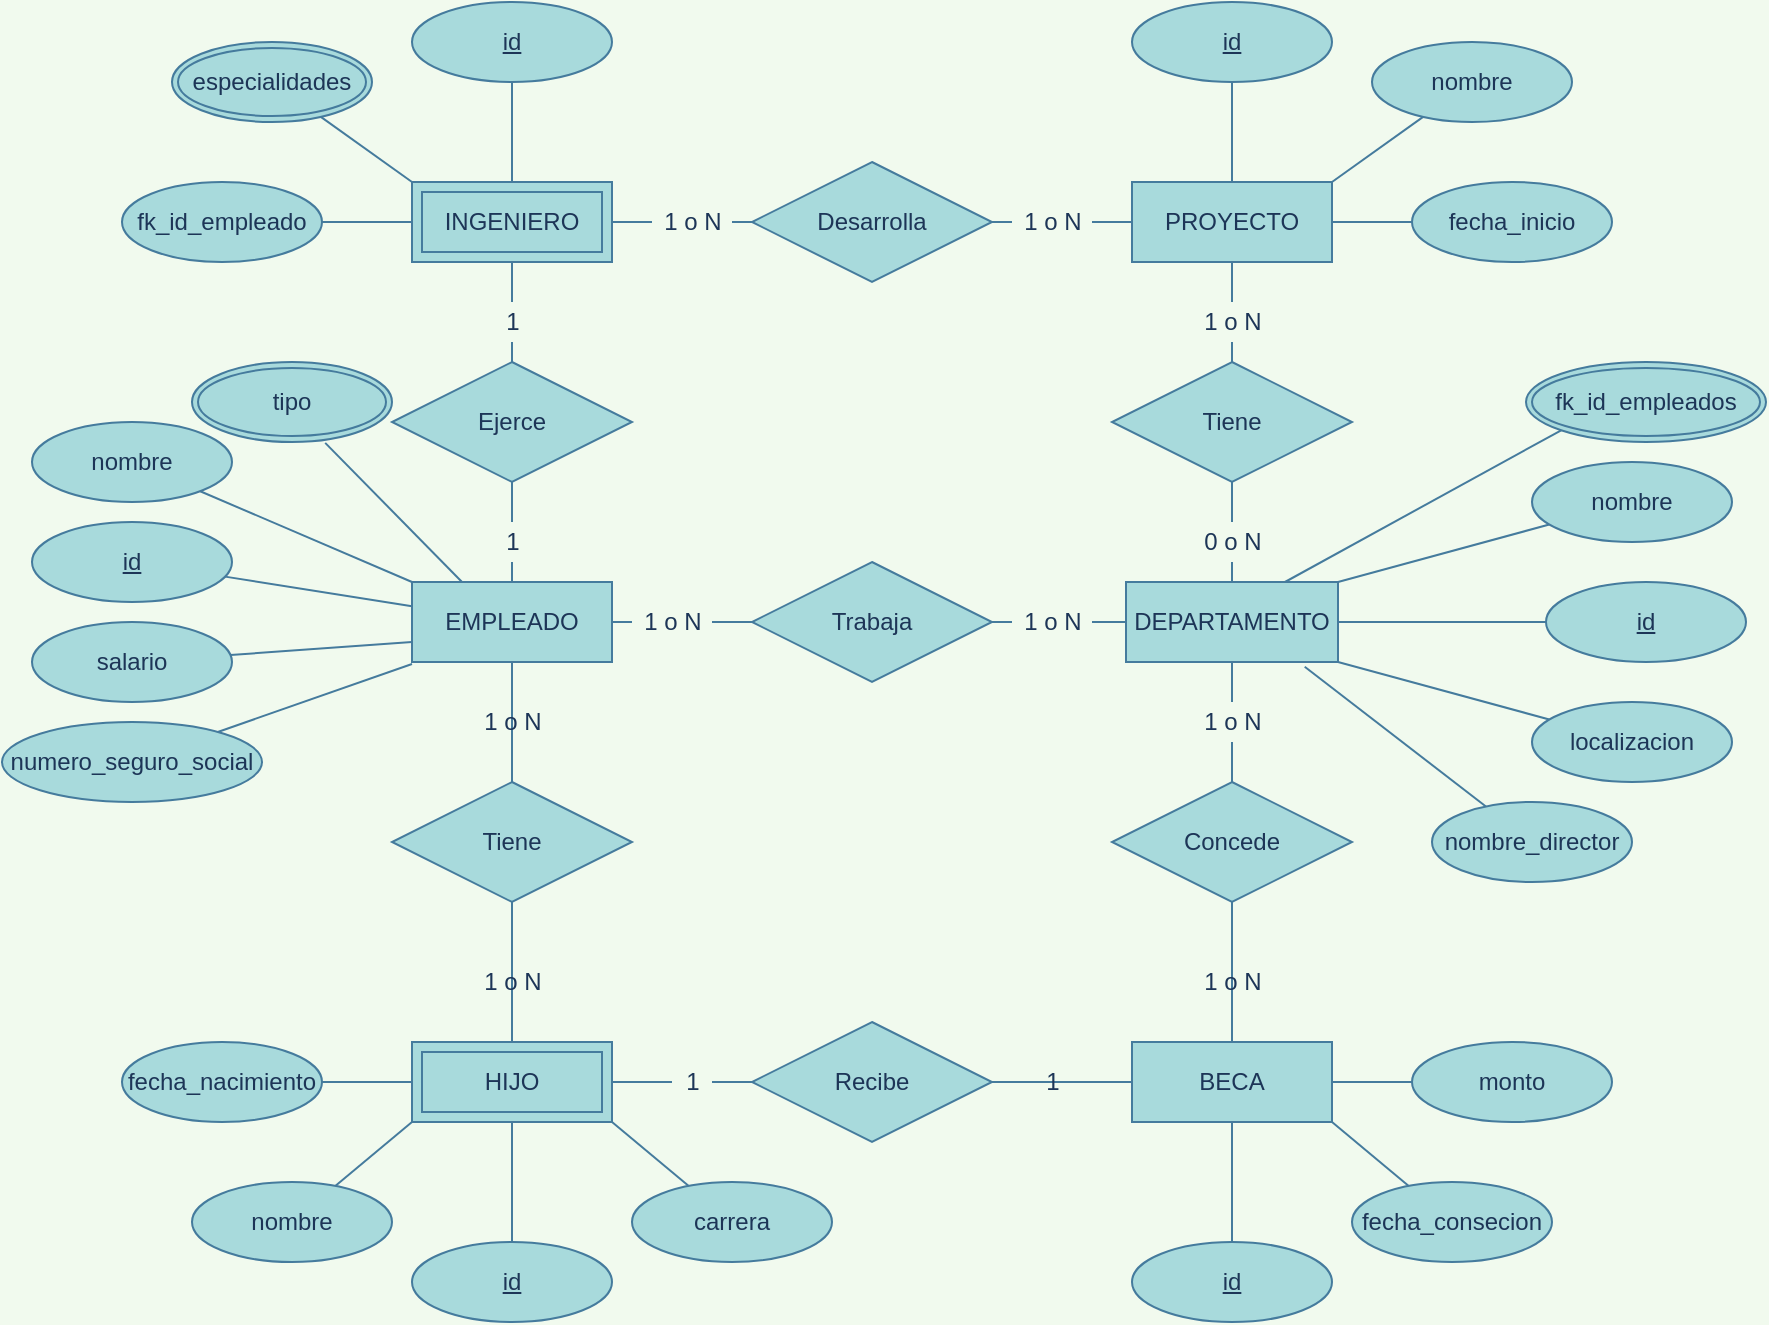 <mxfile>
    <diagram id="S0jPSRO_UeOeGPsISbFn" name="Page-1">
        <mxGraphModel dx="1806" dy="1589" grid="1" gridSize="10" guides="1" tooltips="1" connect="1" arrows="1" fold="1" page="1" pageScale="1" pageWidth="827" pageHeight="1169" background="#F1FAEE" math="0" shadow="0">
            <root>
                <mxCell id="0"/>
                <mxCell id="1" parent="0"/>
                <mxCell id="2" value="EMPLEADO" style="whiteSpace=wrap;html=1;align=center;rounded=0;sketch=0;strokeColor=#457B9D;fillColor=#A8DADC;fontColor=#1D3557;" parent="1" vertex="1">
                    <mxGeometry x="160" y="140" width="100" height="40" as="geometry"/>
                </mxCell>
                <mxCell id="13" style="edgeStyle=none;rounded=1;sketch=0;orthogonalLoop=1;jettySize=auto;html=1;entryX=0.5;entryY=1;entryDx=0;entryDy=0;endArrow=none;endFill=0;strokeColor=#457B9D;fillColor=#A8DADC;fontColor=#1D3557;labelBackgroundColor=#F1FAEE;" parent="1" source="3" target="12" edge="1">
                    <mxGeometry relative="1" as="geometry">
                        <mxPoint x="215" y="340" as="targetPoint"/>
                    </mxGeometry>
                </mxCell>
                <mxCell id="3" value="HIJO" style="shape=ext;margin=3;double=1;whiteSpace=wrap;html=1;align=center;rounded=0;sketch=0;strokeColor=#457B9D;fillColor=#A8DADC;fontColor=#1D3557;" parent="1" vertex="1">
                    <mxGeometry x="160" y="370" width="100" height="40" as="geometry"/>
                </mxCell>
                <mxCell id="16" style="edgeStyle=none;rounded=1;sketch=0;orthogonalLoop=1;jettySize=auto;html=1;endArrow=none;endFill=0;strokeColor=#457B9D;fillColor=#A8DADC;fontColor=#1D3557;labelBackgroundColor=#F1FAEE;" parent="1" source="4" target="15" edge="1">
                    <mxGeometry relative="1" as="geometry"/>
                </mxCell>
                <mxCell id="23" style="edgeStyle=none;rounded=1;sketch=0;orthogonalLoop=1;jettySize=auto;html=1;endArrow=none;endFill=0;strokeColor=#457B9D;fillColor=#A8DADC;fontColor=#1D3557;labelBackgroundColor=#F1FAEE;entryX=0.5;entryY=1;entryDx=0;entryDy=0;" parent="1" source="4" target="21" edge="1">
                    <mxGeometry relative="1" as="geometry">
                        <mxPoint x="570" y="340" as="targetPoint"/>
                    </mxGeometry>
                </mxCell>
                <mxCell id="4" value="BECA" style="whiteSpace=wrap;html=1;align=center;rounded=0;sketch=0;strokeColor=#457B9D;fillColor=#A8DADC;fontColor=#1D3557;" parent="1" vertex="1">
                    <mxGeometry x="520" y="370" width="100" height="40" as="geometry"/>
                </mxCell>
                <mxCell id="5" value="INGENIERO" style="shape=ext;margin=3;double=1;whiteSpace=wrap;html=1;align=center;rounded=0;sketch=0;strokeColor=#457B9D;fillColor=#A8DADC;fontColor=#1D3557;" parent="1" vertex="1">
                    <mxGeometry x="160" y="-60" width="100" height="40" as="geometry"/>
                </mxCell>
                <mxCell id="25" style="edgeStyle=none;rounded=1;sketch=0;orthogonalLoop=1;jettySize=auto;html=1;entryX=0.5;entryY=1;entryDx=0;entryDy=0;endArrow=none;endFill=0;strokeColor=#457B9D;fillColor=#A8DADC;fontColor=#1D3557;labelBackgroundColor=#F1FAEE;" parent="1" source="94" target="24" edge="1">
                    <mxGeometry relative="1" as="geometry"/>
                </mxCell>
                <mxCell id="6" value="DEPARTAMENTO" style="whiteSpace=wrap;html=1;align=center;rounded=0;sketch=0;strokeColor=#457B9D;fillColor=#A8DADC;fontColor=#1D3557;" parent="1" vertex="1">
                    <mxGeometry x="517" y="140" width="106" height="40" as="geometry"/>
                </mxCell>
                <mxCell id="7" value="PROYECTO" style="whiteSpace=wrap;html=1;align=center;rounded=0;sketch=0;strokeColor=#457B9D;fillColor=#A8DADC;fontColor=#1D3557;" parent="1" vertex="1">
                    <mxGeometry x="520" y="-60" width="100" height="40" as="geometry"/>
                </mxCell>
                <mxCell id="9" style="rounded=1;sketch=0;orthogonalLoop=1;jettySize=auto;html=1;strokeColor=#457B9D;fillColor=#A8DADC;fontColor=#1D3557;endArrow=none;endFill=0;labelBackgroundColor=#F1FAEE;" parent="1" source="63" target="5" edge="1">
                    <mxGeometry relative="1" as="geometry"/>
                </mxCell>
                <mxCell id="10" style="edgeStyle=none;rounded=1;sketch=0;orthogonalLoop=1;jettySize=auto;html=1;endArrow=none;endFill=0;strokeColor=#457B9D;fillColor=#A8DADC;fontColor=#1D3557;labelBackgroundColor=#F1FAEE;" parent="1" source="61" target="2" edge="1">
                    <mxGeometry relative="1" as="geometry"/>
                </mxCell>
                <mxCell id="8" value="Ejerce" style="shape=rhombus;perimeter=rhombusPerimeter;whiteSpace=wrap;html=1;align=center;rounded=0;sketch=0;strokeColor=#457B9D;fillColor=#A8DADC;fontColor=#1D3557;" parent="1" vertex="1">
                    <mxGeometry x="150" y="30" width="120" height="60" as="geometry"/>
                </mxCell>
                <mxCell id="14" style="edgeStyle=none;rounded=1;sketch=0;orthogonalLoop=1;jettySize=auto;html=1;entryX=0.5;entryY=1;entryDx=0;entryDy=0;endArrow=none;endFill=0;strokeColor=#457B9D;fillColor=#A8DADC;fontColor=#1D3557;labelBackgroundColor=#F1FAEE;" parent="1" source="12" target="2" edge="1">
                    <mxGeometry relative="1" as="geometry"/>
                </mxCell>
                <mxCell id="12" value="Tiene" style="shape=rhombus;perimeter=rhombusPerimeter;whiteSpace=wrap;html=1;align=center;rounded=0;sketch=0;strokeColor=#457B9D;fillColor=#A8DADC;fontColor=#1D3557;" parent="1" vertex="1">
                    <mxGeometry x="150" y="240" width="120" height="60" as="geometry"/>
                </mxCell>
                <mxCell id="17" style="edgeStyle=none;rounded=1;sketch=0;orthogonalLoop=1;jettySize=auto;html=1;entryX=1;entryY=0.5;entryDx=0;entryDy=0;endArrow=none;endFill=0;strokeColor=#457B9D;fillColor=#A8DADC;fontColor=#1D3557;labelBackgroundColor=#F1FAEE;" parent="1" source="71" target="3" edge="1">
                    <mxGeometry relative="1" as="geometry"/>
                </mxCell>
                <mxCell id="15" value="Recibe" style="shape=rhombus;perimeter=rhombusPerimeter;whiteSpace=wrap;html=1;align=center;rounded=0;sketch=0;strokeColor=#457B9D;fillColor=#A8DADC;fontColor=#1D3557;" parent="1" vertex="1">
                    <mxGeometry x="330" y="360" width="120" height="60" as="geometry"/>
                </mxCell>
                <mxCell id="19" style="edgeStyle=none;rounded=1;sketch=0;orthogonalLoop=1;jettySize=auto;html=1;entryX=1;entryY=0.5;entryDx=0;entryDy=0;endArrow=none;endFill=0;strokeColor=#457B9D;fillColor=#A8DADC;fontColor=#1D3557;labelBackgroundColor=#F1FAEE;" parent="1" source="57" target="2" edge="1">
                    <mxGeometry relative="1" as="geometry"/>
                </mxCell>
                <mxCell id="20" style="edgeStyle=none;rounded=1;sketch=0;orthogonalLoop=1;jettySize=auto;html=1;endArrow=none;endFill=0;strokeColor=#457B9D;fillColor=#A8DADC;fontColor=#1D3557;labelBackgroundColor=#F1FAEE;" parent="1" source="59" target="6" edge="1">
                    <mxGeometry relative="1" as="geometry"/>
                </mxCell>
                <mxCell id="18" value="Trabaja" style="shape=rhombus;perimeter=rhombusPerimeter;whiteSpace=wrap;html=1;align=center;rounded=0;sketch=0;strokeColor=#457B9D;fillColor=#A8DADC;fontColor=#1D3557;" parent="1" vertex="1">
                    <mxGeometry x="330" y="130" width="120" height="60" as="geometry"/>
                </mxCell>
                <mxCell id="22" style="edgeStyle=none;rounded=1;sketch=0;orthogonalLoop=1;jettySize=auto;html=1;entryX=0.5;entryY=1;entryDx=0;entryDy=0;endArrow=none;endFill=0;strokeColor=#457B9D;fillColor=#A8DADC;fontColor=#1D3557;labelBackgroundColor=#F1FAEE;" parent="1" source="75" target="6" edge="1">
                    <mxGeometry relative="1" as="geometry"/>
                </mxCell>
                <mxCell id="21" value="Concede" style="shape=rhombus;perimeter=rhombusPerimeter;whiteSpace=wrap;html=1;align=center;rounded=0;sketch=0;strokeColor=#457B9D;fillColor=#A8DADC;fontColor=#1D3557;" parent="1" vertex="1">
                    <mxGeometry x="510" y="240" width="120" height="60" as="geometry"/>
                </mxCell>
                <mxCell id="26" style="edgeStyle=none;rounded=1;sketch=0;orthogonalLoop=1;jettySize=auto;html=1;endArrow=none;endFill=0;strokeColor=#457B9D;fillColor=#A8DADC;fontColor=#1D3557;labelBackgroundColor=#F1FAEE;" parent="1" source="96" target="7" edge="1">
                    <mxGeometry relative="1" as="geometry"/>
                </mxCell>
                <mxCell id="24" value="Tiene" style="shape=rhombus;perimeter=rhombusPerimeter;whiteSpace=wrap;html=1;align=center;rounded=0;sketch=0;strokeColor=#457B9D;fillColor=#A8DADC;fontColor=#1D3557;" parent="1" vertex="1">
                    <mxGeometry x="510" y="30" width="120" height="60" as="geometry"/>
                </mxCell>
                <mxCell id="28" style="edgeStyle=none;rounded=1;sketch=0;orthogonalLoop=1;jettySize=auto;html=1;endArrow=none;endFill=0;strokeColor=#457B9D;fillColor=#A8DADC;fontColor=#1D3557;labelBackgroundColor=#F1FAEE;" parent="1" source="65" target="5" edge="1">
                    <mxGeometry relative="1" as="geometry"/>
                </mxCell>
                <mxCell id="29" style="edgeStyle=none;rounded=1;sketch=0;orthogonalLoop=1;jettySize=auto;html=1;endArrow=none;endFill=0;strokeColor=#457B9D;fillColor=#A8DADC;fontColor=#1D3557;labelBackgroundColor=#F1FAEE;" parent="1" source="67" target="7" edge="1">
                    <mxGeometry relative="1" as="geometry"/>
                </mxCell>
                <mxCell id="27" value="Desarrolla" style="shape=rhombus;perimeter=rhombusPerimeter;whiteSpace=wrap;html=1;align=center;rounded=0;sketch=0;strokeColor=#457B9D;fillColor=#A8DADC;fontColor=#1D3557;" parent="1" vertex="1">
                    <mxGeometry x="330" y="-70" width="120" height="60" as="geometry"/>
                </mxCell>
                <mxCell id="32" style="rounded=1;sketch=0;orthogonalLoop=1;jettySize=auto;html=1;strokeColor=#457B9D;fillColor=#A8DADC;fontColor=#1D3557;endArrow=none;endFill=0;" edge="1" parent="1" source="31" target="2">
                    <mxGeometry relative="1" as="geometry"/>
                </mxCell>
                <mxCell id="31" value="id" style="ellipse;whiteSpace=wrap;html=1;align=center;fontStyle=4;rounded=0;sketch=0;strokeColor=#457B9D;fillColor=#A8DADC;fontColor=#1D3557;" vertex="1" parent="1">
                    <mxGeometry x="-30" y="110" width="100" height="40" as="geometry"/>
                </mxCell>
                <mxCell id="34" style="edgeStyle=none;rounded=1;sketch=0;orthogonalLoop=1;jettySize=auto;html=1;entryX=0;entryY=0;entryDx=0;entryDy=0;endArrow=none;endFill=0;strokeColor=#457B9D;fillColor=#A8DADC;fontColor=#1D3557;" edge="1" parent="1" source="33" target="2">
                    <mxGeometry relative="1" as="geometry"/>
                </mxCell>
                <mxCell id="33" value="nombre" style="ellipse;whiteSpace=wrap;html=1;align=center;rounded=0;sketch=0;strokeColor=#457B9D;fillColor=#A8DADC;fontColor=#1D3557;" vertex="1" parent="1">
                    <mxGeometry x="-30" y="60" width="100" height="40" as="geometry"/>
                </mxCell>
                <mxCell id="36" style="edgeStyle=none;rounded=1;sketch=0;orthogonalLoop=1;jettySize=auto;html=1;entryX=0;entryY=0.75;entryDx=0;entryDy=0;endArrow=none;endFill=0;strokeColor=#457B9D;fillColor=#A8DADC;fontColor=#1D3557;" edge="1" parent="1" source="35" target="2">
                    <mxGeometry relative="1" as="geometry"/>
                </mxCell>
                <mxCell id="35" value="salario" style="ellipse;whiteSpace=wrap;html=1;align=center;rounded=0;sketch=0;strokeColor=#457B9D;fillColor=#A8DADC;fontColor=#1D3557;" vertex="1" parent="1">
                    <mxGeometry x="-30" y="160" width="100" height="40" as="geometry"/>
                </mxCell>
                <mxCell id="38" style="edgeStyle=none;rounded=1;sketch=0;orthogonalLoop=1;jettySize=auto;html=1;endArrow=none;endFill=0;strokeColor=#457B9D;fillColor=#A8DADC;fontColor=#1D3557;" edge="1" parent="1" source="37">
                    <mxGeometry relative="1" as="geometry">
                        <mxPoint x="160" y="181" as="targetPoint"/>
                    </mxGeometry>
                </mxCell>
                <mxCell id="37" value="numero_seguro_social" style="ellipse;whiteSpace=wrap;html=1;align=center;rounded=0;sketch=0;strokeColor=#457B9D;fillColor=#A8DADC;fontColor=#1D3557;" vertex="1" parent="1">
                    <mxGeometry x="-45" y="210" width="130" height="40" as="geometry"/>
                </mxCell>
                <mxCell id="40" style="edgeStyle=none;rounded=1;sketch=0;orthogonalLoop=1;jettySize=auto;html=1;entryX=0.5;entryY=1;entryDx=0;entryDy=0;endArrow=none;endFill=0;strokeColor=#457B9D;fillColor=#A8DADC;fontColor=#1D3557;" edge="1" parent="1" source="39" target="3">
                    <mxGeometry relative="1" as="geometry"/>
                </mxCell>
                <mxCell id="39" value="id" style="ellipse;whiteSpace=wrap;html=1;align=center;fontStyle=4;rounded=0;sketch=0;strokeColor=#457B9D;fillColor=#A8DADC;fontColor=#1D3557;" vertex="1" parent="1">
                    <mxGeometry x="160" y="470" width="100" height="40" as="geometry"/>
                </mxCell>
                <mxCell id="43" style="edgeStyle=none;rounded=1;sketch=0;orthogonalLoop=1;jettySize=auto;html=1;entryX=0;entryY=1;entryDx=0;entryDy=0;endArrow=none;endFill=0;strokeColor=#457B9D;fillColor=#A8DADC;fontColor=#1D3557;" edge="1" parent="1" source="42" target="3">
                    <mxGeometry relative="1" as="geometry"/>
                </mxCell>
                <mxCell id="42" value="nombre" style="ellipse;whiteSpace=wrap;html=1;align=center;rounded=0;sketch=0;strokeColor=#457B9D;fillColor=#A8DADC;fontColor=#1D3557;" vertex="1" parent="1">
                    <mxGeometry x="50" y="440" width="100" height="40" as="geometry"/>
                </mxCell>
                <mxCell id="45" style="edgeStyle=none;rounded=1;sketch=0;orthogonalLoop=1;jettySize=auto;html=1;endArrow=none;endFill=0;strokeColor=#457B9D;fillColor=#A8DADC;fontColor=#1D3557;" edge="1" parent="1" target="3">
                    <mxGeometry relative="1" as="geometry">
                        <mxPoint x="110" y="390" as="sourcePoint"/>
                    </mxGeometry>
                </mxCell>
                <mxCell id="44" value="fecha_nacimiento" style="ellipse;whiteSpace=wrap;html=1;align=center;rounded=0;sketch=0;strokeColor=#457B9D;fillColor=#A8DADC;fontColor=#1D3557;" vertex="1" parent="1">
                    <mxGeometry x="15" y="370" width="100" height="40" as="geometry"/>
                </mxCell>
                <mxCell id="47" style="edgeStyle=none;rounded=1;sketch=0;orthogonalLoop=1;jettySize=auto;html=1;entryX=1;entryY=1;entryDx=0;entryDy=0;endArrow=none;endFill=0;strokeColor=#457B9D;fillColor=#A8DADC;fontColor=#1D3557;" edge="1" parent="1" source="46" target="3">
                    <mxGeometry relative="1" as="geometry"/>
                </mxCell>
                <mxCell id="46" value="carrera" style="ellipse;whiteSpace=wrap;html=1;align=center;rounded=0;sketch=0;strokeColor=#457B9D;fillColor=#A8DADC;fontColor=#1D3557;" vertex="1" parent="1">
                    <mxGeometry x="270" y="440" width="100" height="40" as="geometry"/>
                </mxCell>
                <mxCell id="49" style="edgeStyle=none;rounded=1;sketch=0;orthogonalLoop=1;jettySize=auto;html=1;entryX=0.25;entryY=0;entryDx=0;entryDy=0;endArrow=none;endFill=0;strokeColor=#457B9D;fillColor=#A8DADC;fontColor=#1D3557;exitX=0.666;exitY=1.011;exitDx=0;exitDy=0;exitPerimeter=0;" edge="1" parent="1" source="50" target="2">
                    <mxGeometry relative="1" as="geometry">
                        <mxPoint x="116.045" y="58.942" as="sourcePoint"/>
                    </mxGeometry>
                </mxCell>
                <mxCell id="50" value="tipo" style="ellipse;shape=doubleEllipse;margin=3;whiteSpace=wrap;html=1;align=center;rounded=0;sketch=0;strokeColor=#457B9D;fillColor=#A8DADC;fontColor=#1D3557;" vertex="1" parent="1">
                    <mxGeometry x="50" y="30" width="100" height="40" as="geometry"/>
                </mxCell>
                <mxCell id="52" style="edgeStyle=none;rounded=1;sketch=0;orthogonalLoop=1;jettySize=auto;html=1;entryX=0.5;entryY=1;entryDx=0;entryDy=0;endArrow=none;endFill=0;strokeColor=#457B9D;fillColor=#A8DADC;fontColor=#1D3557;" edge="1" parent="1" source="51" target="4">
                    <mxGeometry relative="1" as="geometry"/>
                </mxCell>
                <mxCell id="51" value="id" style="ellipse;whiteSpace=wrap;html=1;align=center;fontStyle=4;rounded=0;sketch=0;strokeColor=#457B9D;fillColor=#A8DADC;fontColor=#1D3557;" vertex="1" parent="1">
                    <mxGeometry x="520" y="470" width="100" height="40" as="geometry"/>
                </mxCell>
                <mxCell id="54" style="edgeStyle=none;rounded=1;sketch=0;orthogonalLoop=1;jettySize=auto;html=1;entryX=1;entryY=1;entryDx=0;entryDy=0;endArrow=none;endFill=0;strokeColor=#457B9D;fillColor=#A8DADC;fontColor=#1D3557;" edge="1" parent="1" source="53" target="4">
                    <mxGeometry relative="1" as="geometry"/>
                </mxCell>
                <mxCell id="53" value="fecha_consecion" style="ellipse;whiteSpace=wrap;html=1;align=center;rounded=0;sketch=0;strokeColor=#457B9D;fillColor=#A8DADC;fontColor=#1D3557;" vertex="1" parent="1">
                    <mxGeometry x="630" y="440" width="100" height="40" as="geometry"/>
                </mxCell>
                <mxCell id="56" style="edgeStyle=none;rounded=1;sketch=0;orthogonalLoop=1;jettySize=auto;html=1;entryX=1;entryY=0.5;entryDx=0;entryDy=0;endArrow=none;endFill=0;strokeColor=#457B9D;fillColor=#A8DADC;fontColor=#1D3557;" edge="1" parent="1" source="55" target="4">
                    <mxGeometry relative="1" as="geometry"/>
                </mxCell>
                <mxCell id="55" value="monto" style="ellipse;whiteSpace=wrap;html=1;align=center;rounded=0;sketch=0;strokeColor=#457B9D;fillColor=#A8DADC;fontColor=#1D3557;" vertex="1" parent="1">
                    <mxGeometry x="660" y="370" width="100" height="40" as="geometry"/>
                </mxCell>
                <mxCell id="57" value="1 o N" style="text;html=1;align=center;verticalAlign=middle;resizable=0;points=[];autosize=1;fontColor=#1D3557;" vertex="1" parent="1">
                    <mxGeometry x="270" y="150" width="40" height="20" as="geometry"/>
                </mxCell>
                <mxCell id="58" style="edgeStyle=none;rounded=1;sketch=0;orthogonalLoop=1;jettySize=auto;html=1;entryX=1;entryY=0.5;entryDx=0;entryDy=0;endArrow=none;endFill=0;strokeColor=#457B9D;fillColor=#A8DADC;fontColor=#1D3557;labelBackgroundColor=#F1FAEE;" edge="1" parent="1" source="18" target="57">
                    <mxGeometry relative="1" as="geometry">
                        <mxPoint x="307" y="160.0" as="sourcePoint"/>
                        <mxPoint x="260" y="160.0" as="targetPoint"/>
                    </mxGeometry>
                </mxCell>
                <mxCell id="59" value="1 o N" style="text;html=1;align=center;verticalAlign=middle;resizable=0;points=[];autosize=1;fontColor=#1D3557;" vertex="1" parent="1">
                    <mxGeometry x="460" y="150" width="40" height="20" as="geometry"/>
                </mxCell>
                <mxCell id="60" style="edgeStyle=none;rounded=1;sketch=0;orthogonalLoop=1;jettySize=auto;html=1;endArrow=none;endFill=0;strokeColor=#457B9D;fillColor=#A8DADC;fontColor=#1D3557;labelBackgroundColor=#F1FAEE;" edge="1" parent="1" source="18" target="59">
                    <mxGeometry relative="1" as="geometry">
                        <mxPoint x="450" y="160.0" as="sourcePoint"/>
                        <mxPoint x="517" y="160.0" as="targetPoint"/>
                    </mxGeometry>
                </mxCell>
                <mxCell id="61" value="1" style="text;html=1;align=center;verticalAlign=middle;resizable=0;points=[];autosize=1;fontColor=#1D3557;" vertex="1" parent="1">
                    <mxGeometry x="200" y="110" width="20" height="20" as="geometry"/>
                </mxCell>
                <mxCell id="62" style="edgeStyle=none;rounded=1;sketch=0;orthogonalLoop=1;jettySize=auto;html=1;endArrow=none;endFill=0;strokeColor=#457B9D;fillColor=#A8DADC;fontColor=#1D3557;labelBackgroundColor=#F1FAEE;" edge="1" parent="1" source="8" target="61">
                    <mxGeometry relative="1" as="geometry">
                        <mxPoint x="210" y="90.0" as="sourcePoint"/>
                        <mxPoint x="210" y="140.0" as="targetPoint"/>
                    </mxGeometry>
                </mxCell>
                <mxCell id="63" value="1" style="text;html=1;align=center;verticalAlign=middle;resizable=0;points=[];autosize=1;fontColor=#1D3557;" vertex="1" parent="1">
                    <mxGeometry x="200" width="20" height="20" as="geometry"/>
                </mxCell>
                <mxCell id="64" style="rounded=1;sketch=0;orthogonalLoop=1;jettySize=auto;html=1;strokeColor=#457B9D;fillColor=#A8DADC;fontColor=#1D3557;endArrow=none;endFill=0;labelBackgroundColor=#F1FAEE;" edge="1" parent="1" source="8" target="63">
                    <mxGeometry relative="1" as="geometry">
                        <mxPoint x="210" y="30.0" as="sourcePoint"/>
                        <mxPoint x="210" y="-20.0" as="targetPoint"/>
                    </mxGeometry>
                </mxCell>
                <mxCell id="65" value="1 o N" style="text;html=1;align=center;verticalAlign=middle;resizable=0;points=[];autosize=1;fontColor=#1D3557;" vertex="1" parent="1">
                    <mxGeometry x="280" y="-50" width="40" height="20" as="geometry"/>
                </mxCell>
                <mxCell id="66" style="edgeStyle=none;rounded=1;sketch=0;orthogonalLoop=1;jettySize=auto;html=1;endArrow=none;endFill=0;strokeColor=#457B9D;fillColor=#A8DADC;fontColor=#1D3557;labelBackgroundColor=#F1FAEE;" edge="1" parent="1" source="27" target="65">
                    <mxGeometry relative="1" as="geometry">
                        <mxPoint x="330" y="-40.0" as="sourcePoint"/>
                        <mxPoint x="260" y="-40.0" as="targetPoint"/>
                    </mxGeometry>
                </mxCell>
                <mxCell id="67" value="1 o N" style="text;html=1;align=center;verticalAlign=middle;resizable=0;points=[];autosize=1;fontColor=#1D3557;" vertex="1" parent="1">
                    <mxGeometry x="460" y="-50" width="40" height="20" as="geometry"/>
                </mxCell>
                <mxCell id="68" style="edgeStyle=none;rounded=1;sketch=0;orthogonalLoop=1;jettySize=auto;html=1;endArrow=none;endFill=0;strokeColor=#457B9D;fillColor=#A8DADC;fontColor=#1D3557;labelBackgroundColor=#F1FAEE;" edge="1" parent="1" source="27" target="67">
                    <mxGeometry relative="1" as="geometry">
                        <mxPoint x="450" y="-40.0" as="sourcePoint"/>
                        <mxPoint x="520" y="-40.0" as="targetPoint"/>
                    </mxGeometry>
                </mxCell>
                <mxCell id="69" value="1 o N" style="text;html=1;align=center;verticalAlign=middle;resizable=0;points=[];autosize=1;fontColor=#1D3557;" vertex="1" parent="1">
                    <mxGeometry x="190" y="200" width="40" height="20" as="geometry"/>
                </mxCell>
                <mxCell id="70" value="1 o N" style="text;html=1;align=center;verticalAlign=middle;resizable=0;points=[];autosize=1;fontColor=#1D3557;" vertex="1" parent="1">
                    <mxGeometry x="190" y="330" width="40" height="20" as="geometry"/>
                </mxCell>
                <mxCell id="71" value="1" style="text;html=1;align=center;verticalAlign=middle;resizable=0;points=[];autosize=1;fontColor=#1D3557;" vertex="1" parent="1">
                    <mxGeometry x="290" y="380" width="20" height="20" as="geometry"/>
                </mxCell>
                <mxCell id="72" style="edgeStyle=none;rounded=1;sketch=0;orthogonalLoop=1;jettySize=auto;html=1;entryX=1;entryY=0.5;entryDx=0;entryDy=0;endArrow=none;endFill=0;strokeColor=#457B9D;fillColor=#A8DADC;fontColor=#1D3557;labelBackgroundColor=#F1FAEE;" edge="1" parent="1" source="15" target="71">
                    <mxGeometry relative="1" as="geometry">
                        <mxPoint x="330" y="390" as="sourcePoint"/>
                        <mxPoint x="260" y="390" as="targetPoint"/>
                    </mxGeometry>
                </mxCell>
                <mxCell id="73" value="1" style="text;html=1;align=center;verticalAlign=middle;resizable=0;points=[];autosize=1;fontColor=#1D3557;" vertex="1" parent="1">
                    <mxGeometry x="470" y="380" width="20" height="20" as="geometry"/>
                </mxCell>
                <mxCell id="74" value="1 o N" style="text;html=1;align=center;verticalAlign=middle;resizable=0;points=[];autosize=1;fontColor=#1D3557;" vertex="1" parent="1">
                    <mxGeometry x="550" y="330" width="40" height="20" as="geometry"/>
                </mxCell>
                <mxCell id="75" value="1 o N" style="text;html=1;align=center;verticalAlign=middle;resizable=0;points=[];autosize=1;fontColor=#1D3557;" vertex="1" parent="1">
                    <mxGeometry x="550" y="200" width="40" height="20" as="geometry"/>
                </mxCell>
                <mxCell id="76" style="edgeStyle=none;rounded=1;sketch=0;orthogonalLoop=1;jettySize=auto;html=1;entryX=0.5;entryY=1;entryDx=0;entryDy=0;endArrow=none;endFill=0;strokeColor=#457B9D;fillColor=#A8DADC;fontColor=#1D3557;labelBackgroundColor=#F1FAEE;" edge="1" parent="1" source="21" target="75">
                    <mxGeometry relative="1" as="geometry">
                        <mxPoint x="570" y="240" as="sourcePoint"/>
                        <mxPoint x="570" y="180.0" as="targetPoint"/>
                    </mxGeometry>
                </mxCell>
                <mxCell id="78" style="edgeStyle=none;rounded=1;sketch=0;orthogonalLoop=1;jettySize=auto;html=1;endArrow=none;endFill=0;strokeColor=#457B9D;fillColor=#A8DADC;fontColor=#1D3557;" edge="1" parent="1" source="77" target="5">
                    <mxGeometry relative="1" as="geometry"/>
                </mxCell>
                <mxCell id="77" value="id" style="ellipse;whiteSpace=wrap;html=1;align=center;fontStyle=4;rounded=0;sketch=0;strokeColor=#457B9D;fillColor=#A8DADC;fontColor=#1D3557;" vertex="1" parent="1">
                    <mxGeometry x="160" y="-150" width="100" height="40" as="geometry"/>
                </mxCell>
                <mxCell id="80" style="edgeStyle=none;rounded=1;sketch=0;orthogonalLoop=1;jettySize=auto;html=1;endArrow=none;endFill=0;strokeColor=#457B9D;fillColor=#A8DADC;fontColor=#1D3557;" edge="1" parent="1" source="79" target="5">
                    <mxGeometry relative="1" as="geometry"/>
                </mxCell>
                <mxCell id="79" value="fk_id_empleado" style="ellipse;whiteSpace=wrap;html=1;align=center;rounded=0;sketch=0;strokeColor=#457B9D;fillColor=#A8DADC;fontColor=#1D3557;" vertex="1" parent="1">
                    <mxGeometry x="15" y="-60" width="100" height="40" as="geometry"/>
                </mxCell>
                <mxCell id="82" style="edgeStyle=none;rounded=1;sketch=0;orthogonalLoop=1;jettySize=auto;html=1;entryX=0;entryY=0;entryDx=0;entryDy=0;endArrow=none;endFill=0;strokeColor=#457B9D;fillColor=#A8DADC;fontColor=#1D3557;" edge="1" parent="1" source="81" target="5">
                    <mxGeometry relative="1" as="geometry"/>
                </mxCell>
                <mxCell id="81" value="especialidades" style="ellipse;shape=doubleEllipse;margin=3;whiteSpace=wrap;html=1;align=center;rounded=0;sketch=0;strokeColor=#457B9D;fillColor=#A8DADC;fontColor=#1D3557;" vertex="1" parent="1">
                    <mxGeometry x="40" y="-130" width="100" height="40" as="geometry"/>
                </mxCell>
                <mxCell id="84" style="edgeStyle=none;rounded=1;sketch=0;orthogonalLoop=1;jettySize=auto;html=1;entryX=1;entryY=0.5;entryDx=0;entryDy=0;endArrow=none;endFill=0;strokeColor=#457B9D;fillColor=#A8DADC;fontColor=#1D3557;" edge="1" parent="1" source="83" target="6">
                    <mxGeometry relative="1" as="geometry"/>
                </mxCell>
                <mxCell id="83" value="id" style="ellipse;whiteSpace=wrap;html=1;align=center;fontStyle=4;rounded=0;sketch=0;strokeColor=#457B9D;fillColor=#A8DADC;fontColor=#1D3557;" vertex="1" parent="1">
                    <mxGeometry x="727" y="140" width="100" height="40" as="geometry"/>
                </mxCell>
                <mxCell id="86" style="edgeStyle=none;rounded=1;sketch=0;orthogonalLoop=1;jettySize=auto;html=1;entryX=1;entryY=0;entryDx=0;entryDy=0;endArrow=none;endFill=0;strokeColor=#457B9D;fillColor=#A8DADC;fontColor=#1D3557;" edge="1" parent="1" source="85" target="6">
                    <mxGeometry relative="1" as="geometry"/>
                </mxCell>
                <mxCell id="85" value="nombre" style="ellipse;whiteSpace=wrap;html=1;align=center;rounded=0;sketch=0;strokeColor=#457B9D;fillColor=#A8DADC;fontColor=#1D3557;" vertex="1" parent="1">
                    <mxGeometry x="720" y="80" width="100" height="40" as="geometry"/>
                </mxCell>
                <mxCell id="88" style="edgeStyle=none;rounded=1;sketch=0;orthogonalLoop=1;jettySize=auto;html=1;entryX=1;entryY=1;entryDx=0;entryDy=0;endArrow=none;endFill=0;strokeColor=#457B9D;fillColor=#A8DADC;fontColor=#1D3557;" edge="1" parent="1" source="87" target="6">
                    <mxGeometry relative="1" as="geometry"/>
                </mxCell>
                <mxCell id="87" value="localizacion" style="ellipse;whiteSpace=wrap;html=1;align=center;rounded=0;sketch=0;strokeColor=#457B9D;fillColor=#A8DADC;fontColor=#1D3557;" vertex="1" parent="1">
                    <mxGeometry x="720" y="200" width="100" height="40" as="geometry"/>
                </mxCell>
                <mxCell id="90" style="edgeStyle=none;rounded=1;sketch=0;orthogonalLoop=1;jettySize=auto;html=1;entryX=0.75;entryY=0;entryDx=0;entryDy=0;endArrow=none;endFill=0;strokeColor=#457B9D;fillColor=#A8DADC;fontColor=#1D3557;exitX=0;exitY=1;exitDx=0;exitDy=0;" edge="1" parent="1" source="91" target="6">
                    <mxGeometry relative="1" as="geometry">
                        <mxPoint x="679.184" y="68.184" as="sourcePoint"/>
                    </mxGeometry>
                </mxCell>
                <mxCell id="91" value="fk_id_empleados" style="ellipse;shape=doubleEllipse;margin=3;whiteSpace=wrap;html=1;align=center;rounded=0;sketch=0;strokeColor=#457B9D;fillColor=#A8DADC;fontColor=#1D3557;" vertex="1" parent="1">
                    <mxGeometry x="717" y="30" width="120" height="40" as="geometry"/>
                </mxCell>
                <mxCell id="93" style="edgeStyle=none;rounded=1;sketch=0;orthogonalLoop=1;jettySize=auto;html=1;entryX=0.843;entryY=1.06;entryDx=0;entryDy=0;entryPerimeter=0;endArrow=none;endFill=0;strokeColor=#457B9D;fillColor=#A8DADC;fontColor=#1D3557;" edge="1" parent="1" source="92" target="6">
                    <mxGeometry relative="1" as="geometry"/>
                </mxCell>
                <mxCell id="92" value="nombre_director" style="ellipse;whiteSpace=wrap;html=1;align=center;rounded=0;sketch=0;strokeColor=#457B9D;fillColor=#A8DADC;fontColor=#1D3557;" vertex="1" parent="1">
                    <mxGeometry x="670" y="250" width="100" height="40" as="geometry"/>
                </mxCell>
                <mxCell id="94" value="0 o N" style="text;html=1;align=center;verticalAlign=middle;resizable=0;points=[];autosize=1;fontColor=#1D3557;" vertex="1" parent="1">
                    <mxGeometry x="550" y="110" width="40" height="20" as="geometry"/>
                </mxCell>
                <mxCell id="95" style="edgeStyle=none;rounded=1;sketch=0;orthogonalLoop=1;jettySize=auto;html=1;entryX=0.5;entryY=1;entryDx=0;entryDy=0;endArrow=none;endFill=0;strokeColor=#457B9D;fillColor=#A8DADC;fontColor=#1D3557;labelBackgroundColor=#F1FAEE;" edge="1" parent="1" source="6" target="94">
                    <mxGeometry relative="1" as="geometry">
                        <mxPoint x="570" y="140.0" as="sourcePoint"/>
                        <mxPoint x="570" y="90.0" as="targetPoint"/>
                    </mxGeometry>
                </mxCell>
                <mxCell id="96" value="1 o N" style="text;html=1;align=center;verticalAlign=middle;resizable=0;points=[];autosize=1;fontColor=#1D3557;" vertex="1" parent="1">
                    <mxGeometry x="550" width="40" height="20" as="geometry"/>
                </mxCell>
                <mxCell id="97" style="edgeStyle=none;rounded=1;sketch=0;orthogonalLoop=1;jettySize=auto;html=1;endArrow=none;endFill=0;strokeColor=#457B9D;fillColor=#A8DADC;fontColor=#1D3557;labelBackgroundColor=#F1FAEE;" edge="1" parent="1" source="24" target="96">
                    <mxGeometry relative="1" as="geometry">
                        <mxPoint x="570" y="30.0" as="sourcePoint"/>
                        <mxPoint x="570" y="-20.0" as="targetPoint"/>
                    </mxGeometry>
                </mxCell>
                <mxCell id="99" style="edgeStyle=none;rounded=1;sketch=0;orthogonalLoop=1;jettySize=auto;html=1;entryX=0.5;entryY=0;entryDx=0;entryDy=0;endArrow=none;endFill=0;strokeColor=#457B9D;fillColor=#A8DADC;fontColor=#1D3557;" edge="1" parent="1" source="98" target="7">
                    <mxGeometry relative="1" as="geometry"/>
                </mxCell>
                <mxCell id="98" value="id" style="ellipse;whiteSpace=wrap;html=1;align=center;fontStyle=4;rounded=0;sketch=0;strokeColor=#457B9D;fillColor=#A8DADC;fontColor=#1D3557;" vertex="1" parent="1">
                    <mxGeometry x="520" y="-150" width="100" height="40" as="geometry"/>
                </mxCell>
                <mxCell id="101" style="edgeStyle=none;rounded=1;sketch=0;orthogonalLoop=1;jettySize=auto;html=1;entryX=1;entryY=0;entryDx=0;entryDy=0;endArrow=none;endFill=0;strokeColor=#457B9D;fillColor=#A8DADC;fontColor=#1D3557;" edge="1" parent="1" source="100" target="7">
                    <mxGeometry relative="1" as="geometry"/>
                </mxCell>
                <mxCell id="100" value="nombre" style="ellipse;whiteSpace=wrap;html=1;align=center;rounded=0;sketch=0;strokeColor=#457B9D;fillColor=#A8DADC;fontColor=#1D3557;" vertex="1" parent="1">
                    <mxGeometry x="640" y="-130" width="100" height="40" as="geometry"/>
                </mxCell>
                <mxCell id="103" style="edgeStyle=none;rounded=1;sketch=0;orthogonalLoop=1;jettySize=auto;html=1;entryX=1;entryY=0.5;entryDx=0;entryDy=0;endArrow=none;endFill=0;strokeColor=#457B9D;fillColor=#A8DADC;fontColor=#1D3557;" edge="1" parent="1" source="102" target="7">
                    <mxGeometry relative="1" as="geometry"/>
                </mxCell>
                <mxCell id="102" value="fecha_inicio" style="ellipse;whiteSpace=wrap;html=1;align=center;rounded=0;sketch=0;strokeColor=#457B9D;fillColor=#A8DADC;fontColor=#1D3557;" vertex="1" parent="1">
                    <mxGeometry x="660" y="-60" width="100" height="40" as="geometry"/>
                </mxCell>
            </root>
        </mxGraphModel>
    </diagram>
</mxfile>
